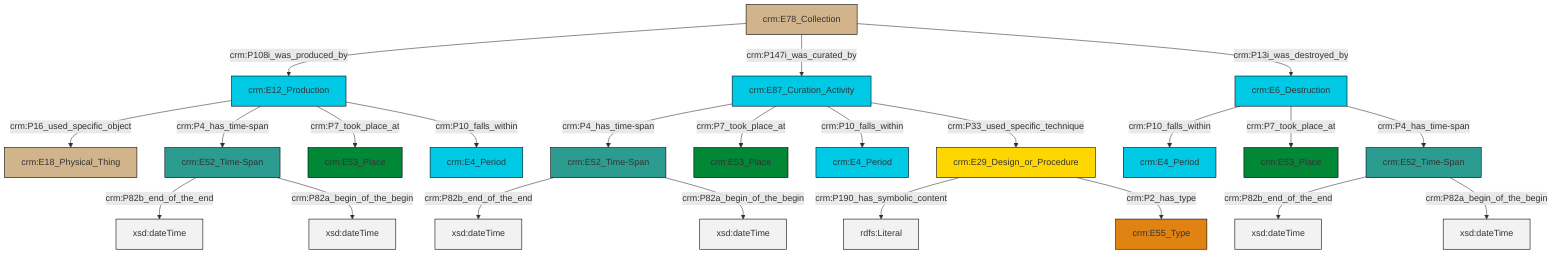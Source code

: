 graph TD
classDef Literal fill:#f2f2f2,stroke:#000000;
classDef CRM_Entity fill:#FFFFFF,stroke:#000000;
classDef Temporal_Entity fill:#00C9E6, stroke:#000000;
classDef Type fill:#E18312, stroke:#000000;
classDef Time-Span fill:#2C9C91, stroke:#000000;
classDef Appellation fill:#FFEB7F, stroke:#000000;
classDef Place fill:#008836, stroke:#000000;
classDef Persistent_Item fill:#B266B2, stroke:#000000;
classDef Conceptual_Object fill:#FFD700, stroke:#000000;
classDef Physical_Thing fill:#D2B48C, stroke:#000000;
classDef Actor fill:#f58aad, stroke:#000000;
classDef PC_Classes fill:#4ce600, stroke:#000000;
classDef Multi fill:#cccccc,stroke:#000000;

0["crm:E78_Collection"]:::Physical_Thing -->|crm:P108i_was_produced_by| 1["crm:E12_Production"]:::Temporal_Entity
1["crm:E12_Production"]:::Temporal_Entity -->|crm:P16_used_specific_object| 4["crm:E18_Physical_Thing"]:::Physical_Thing
5["crm:E87_Curation_Activity"]:::Temporal_Entity -->|crm:P4_has_time-span| 6["crm:E52_Time-Span"]:::Time-Span
6["crm:E52_Time-Span"]:::Time-Span -->|crm:P82b_end_of_the_end| 11[xsd:dateTime]:::Literal
12["crm:E52_Time-Span"]:::Time-Span -->|crm:P82b_end_of_the_end| 13[xsd:dateTime]:::Literal
0["crm:E78_Collection"]:::Physical_Thing -->|crm:P147i_was_curated_by| 5["crm:E87_Curation_Activity"]:::Temporal_Entity
0["crm:E78_Collection"]:::Physical_Thing -->|crm:P13i_was_destroyed_by| 14["crm:E6_Destruction"]:::Temporal_Entity
5["crm:E87_Curation_Activity"]:::Temporal_Entity -->|crm:P7_took_place_at| 15["crm:E53_Place"]:::Place
5["crm:E87_Curation_Activity"]:::Temporal_Entity -->|crm:P10_falls_within| 18["crm:E4_Period"]:::Temporal_Entity
1["crm:E12_Production"]:::Temporal_Entity -->|crm:P4_has_time-span| 21["crm:E52_Time-Span"]:::Time-Span
21["crm:E52_Time-Span"]:::Time-Span -->|crm:P82b_end_of_the_end| 23[xsd:dateTime]:::Literal
1["crm:E12_Production"]:::Temporal_Entity -->|crm:P7_took_place_at| 24["crm:E53_Place"]:::Place
14["crm:E6_Destruction"]:::Temporal_Entity -->|crm:P10_falls_within| 28["crm:E4_Period"]:::Temporal_Entity
21["crm:E52_Time-Span"]:::Time-Span -->|crm:P82a_begin_of_the_begin| 31[xsd:dateTime]:::Literal
14["crm:E6_Destruction"]:::Temporal_Entity -->|crm:P7_took_place_at| 9["crm:E53_Place"]:::Place
14["crm:E6_Destruction"]:::Temporal_Entity -->|crm:P4_has_time-span| 12["crm:E52_Time-Span"]:::Time-Span
1["crm:E12_Production"]:::Temporal_Entity -->|crm:P10_falls_within| 33["crm:E4_Period"]:::Temporal_Entity
16["crm:E29_Design_or_Procedure"]:::Conceptual_Object -->|crm:P190_has_symbolic_content| 35[rdfs:Literal]:::Literal
16["crm:E29_Design_or_Procedure"]:::Conceptual_Object -->|crm:P2_has_type| 7["crm:E55_Type"]:::Type
12["crm:E52_Time-Span"]:::Time-Span -->|crm:P82a_begin_of_the_begin| 36[xsd:dateTime]:::Literal
6["crm:E52_Time-Span"]:::Time-Span -->|crm:P82a_begin_of_the_begin| 38[xsd:dateTime]:::Literal
5["crm:E87_Curation_Activity"]:::Temporal_Entity -->|crm:P33_used_specific_technique| 16["crm:E29_Design_or_Procedure"]:::Conceptual_Object